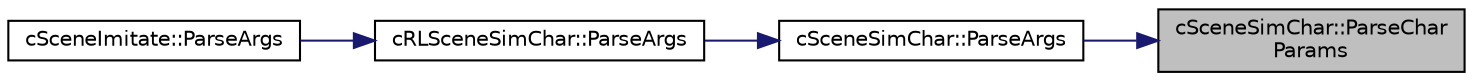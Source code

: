 digraph "cSceneSimChar::ParseCharParams"
{
 // LATEX_PDF_SIZE
  edge [fontname="Helvetica",fontsize="10",labelfontname="Helvetica",labelfontsize="10"];
  node [fontname="Helvetica",fontsize="10",shape=record];
  rankdir="RL";
  Node1 [label="cSceneSimChar::ParseChar\lParams",height=0.2,width=0.4,color="black", fillcolor="grey75", style="filled", fontcolor="black",tooltip=" "];
  Node1 -> Node2 [dir="back",color="midnightblue",fontsize="10",style="solid",fontname="Helvetica"];
  Node2 [label="cSceneSimChar::ParseArgs",height=0.2,width=0.4,color="black", fillcolor="white", style="filled",URL="$classc_scene_sim_char.html#a2fe3ae2b5443c5b37eda8d3618fc71fc",tooltip=" "];
  Node2 -> Node3 [dir="back",color="midnightblue",fontsize="10",style="solid",fontname="Helvetica"];
  Node3 [label="cRLSceneSimChar::ParseArgs",height=0.2,width=0.4,color="black", fillcolor="white", style="filled",URL="$classc_r_l_scene_sim_char.html#a172772cd41a0c854c3924d54383076ab",tooltip=" "];
  Node3 -> Node4 [dir="back",color="midnightblue",fontsize="10",style="solid",fontname="Helvetica"];
  Node4 [label="cSceneImitate::ParseArgs",height=0.2,width=0.4,color="black", fillcolor="white", style="filled",URL="$classc_scene_imitate.html#a7382e44804e7000135eeda6d4193802a",tooltip=" "];
}
